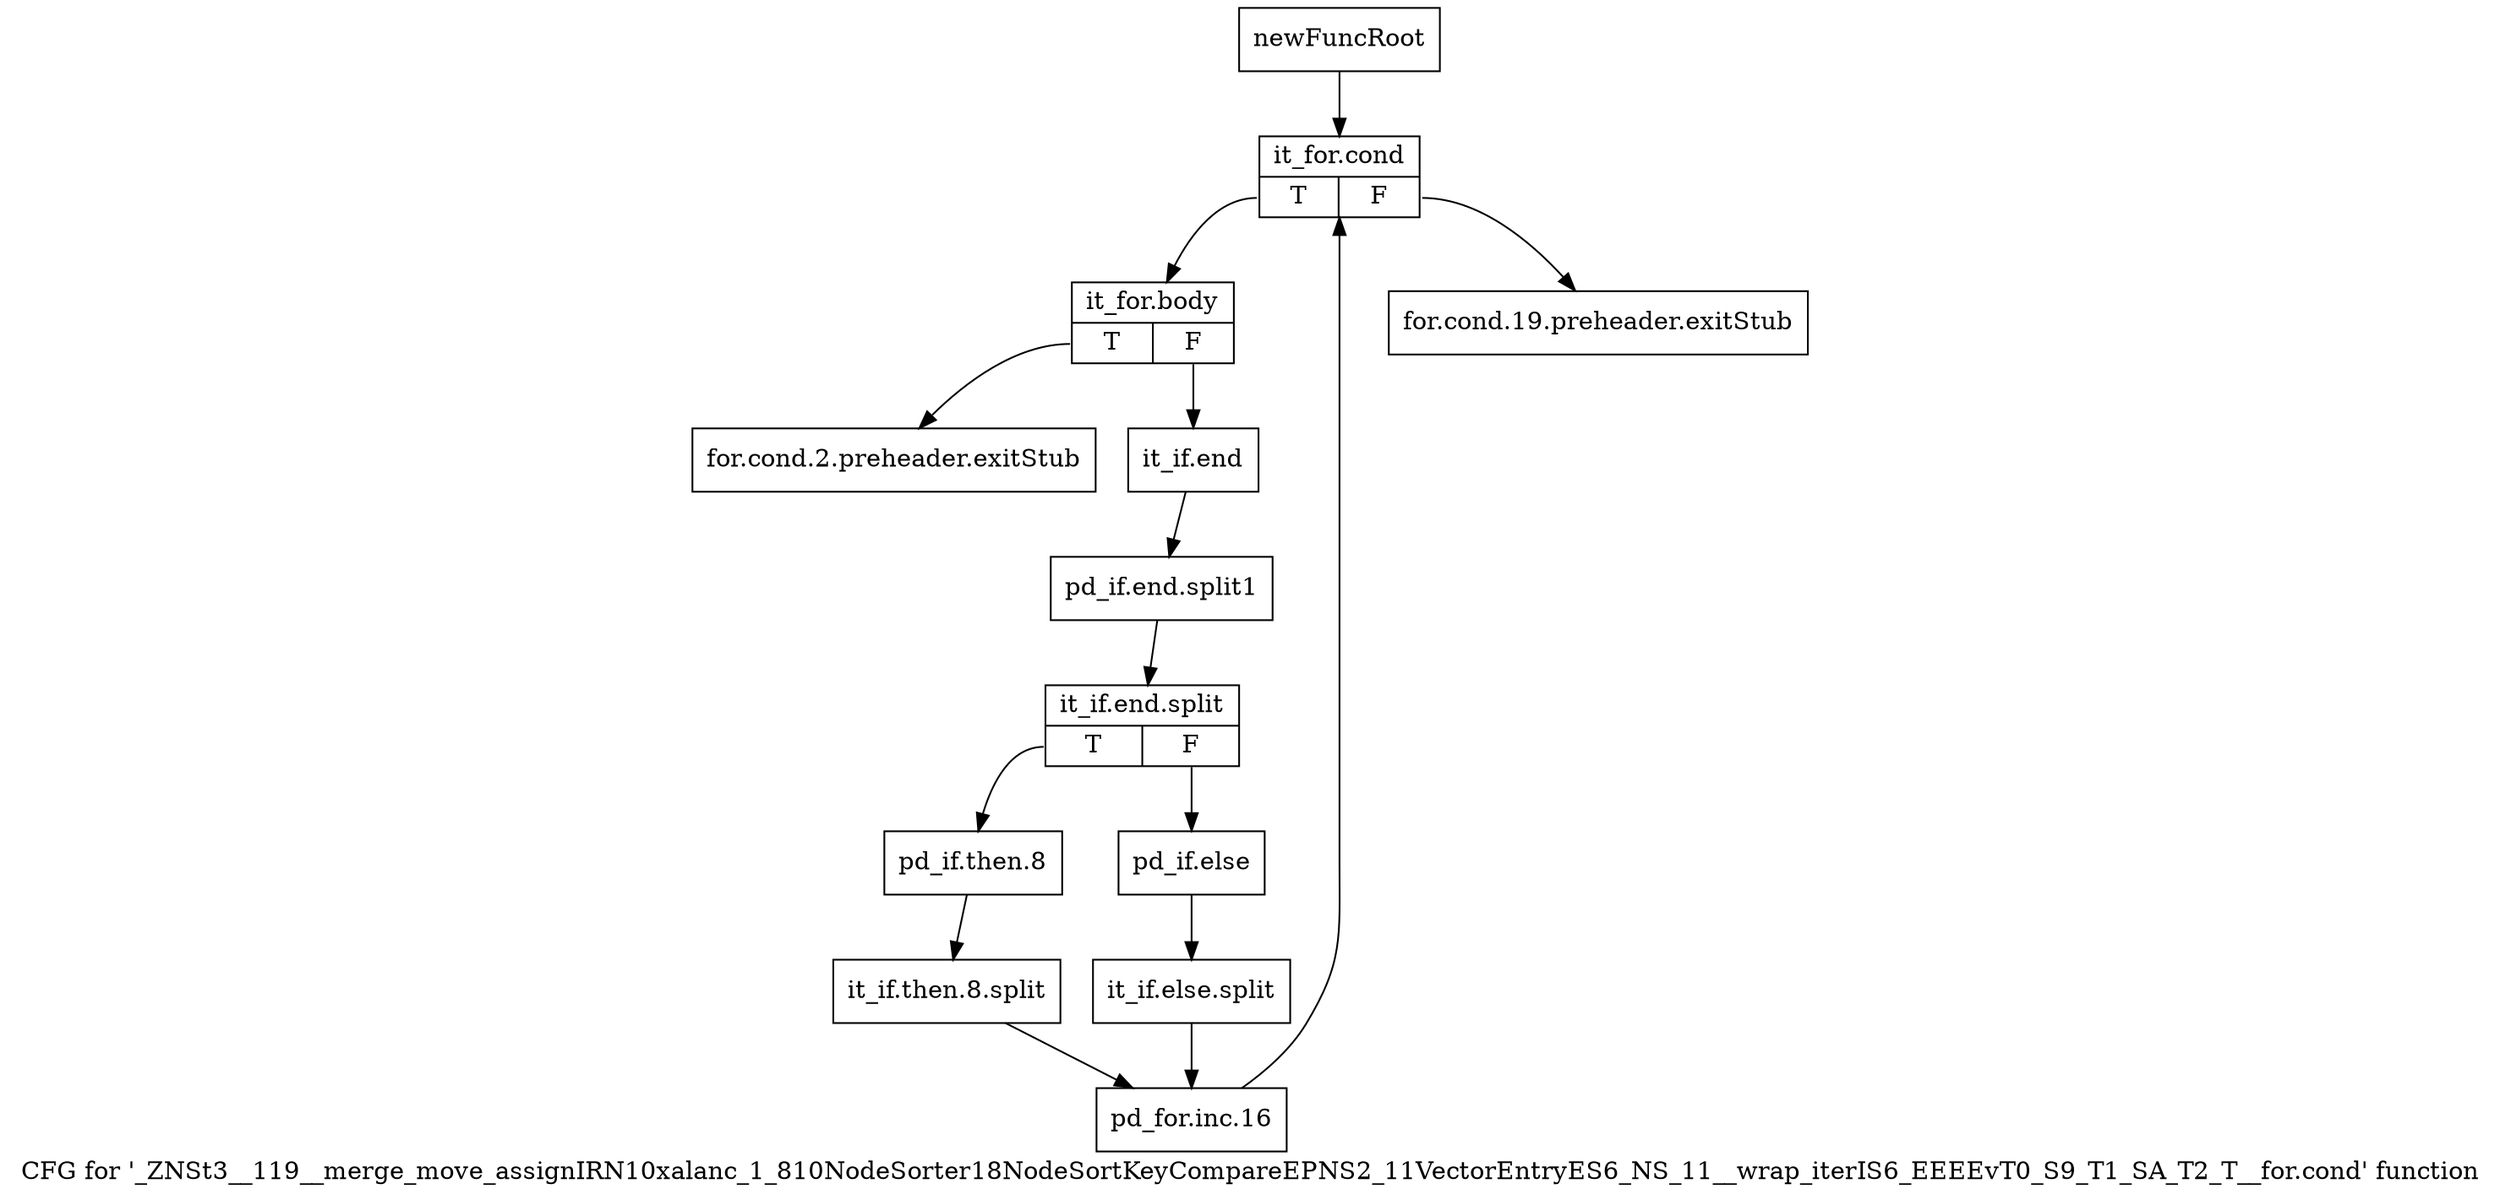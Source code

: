 digraph "CFG for '_ZNSt3__119__merge_move_assignIRN10xalanc_1_810NodeSorter18NodeSortKeyCompareEPNS2_11VectorEntryES6_NS_11__wrap_iterIS6_EEEEvT0_S9_T1_SA_T2_T__for.cond' function" {
	label="CFG for '_ZNSt3__119__merge_move_assignIRN10xalanc_1_810NodeSorter18NodeSortKeyCompareEPNS2_11VectorEntryES6_NS_11__wrap_iterIS6_EEEEvT0_S9_T1_SA_T2_T__for.cond' function";

	Node0x9f8fe90 [shape=record,label="{newFuncRoot}"];
	Node0x9f8fe90 -> Node0x9f8ff80;
	Node0x9f8fee0 [shape=record,label="{for.cond.19.preheader.exitStub}"];
	Node0x9f8ff30 [shape=record,label="{for.cond.2.preheader.exitStub}"];
	Node0x9f8ff80 [shape=record,label="{it_for.cond|{<s0>T|<s1>F}}"];
	Node0x9f8ff80:s0 -> Node0x9f8ffd0;
	Node0x9f8ff80:s1 -> Node0x9f8fee0;
	Node0x9f8ffd0 [shape=record,label="{it_for.body|{<s0>T|<s1>F}}"];
	Node0x9f8ffd0:s0 -> Node0x9f8ff30;
	Node0x9f8ffd0:s1 -> Node0x9f90020;
	Node0x9f90020 [shape=record,label="{it_if.end}"];
	Node0x9f90020 -> Node0xd0fa270;
	Node0xd0fa270 [shape=record,label="{pd_if.end.split1}"];
	Node0xd0fa270 -> Node0xd0fa510;
	Node0xd0fa510 [shape=record,label="{it_if.end.split|{<s0>T|<s1>F}}"];
	Node0xd0fa510:s0 -> Node0x9f900c0;
	Node0xd0fa510:s1 -> Node0x9f90070;
	Node0x9f90070 [shape=record,label="{pd_if.else}"];
	Node0x9f90070 -> Node0xd0fa380;
	Node0xd0fa380 [shape=record,label="{it_if.else.split}"];
	Node0xd0fa380 -> Node0x9f90110;
	Node0x9f900c0 [shape=record,label="{pd_if.then.8}"];
	Node0x9f900c0 -> Node0xd0ef670;
	Node0xd0ef670 [shape=record,label="{it_if.then.8.split}"];
	Node0xd0ef670 -> Node0x9f90110;
	Node0x9f90110 [shape=record,label="{pd_for.inc.16}"];
	Node0x9f90110 -> Node0x9f8ff80;
}
